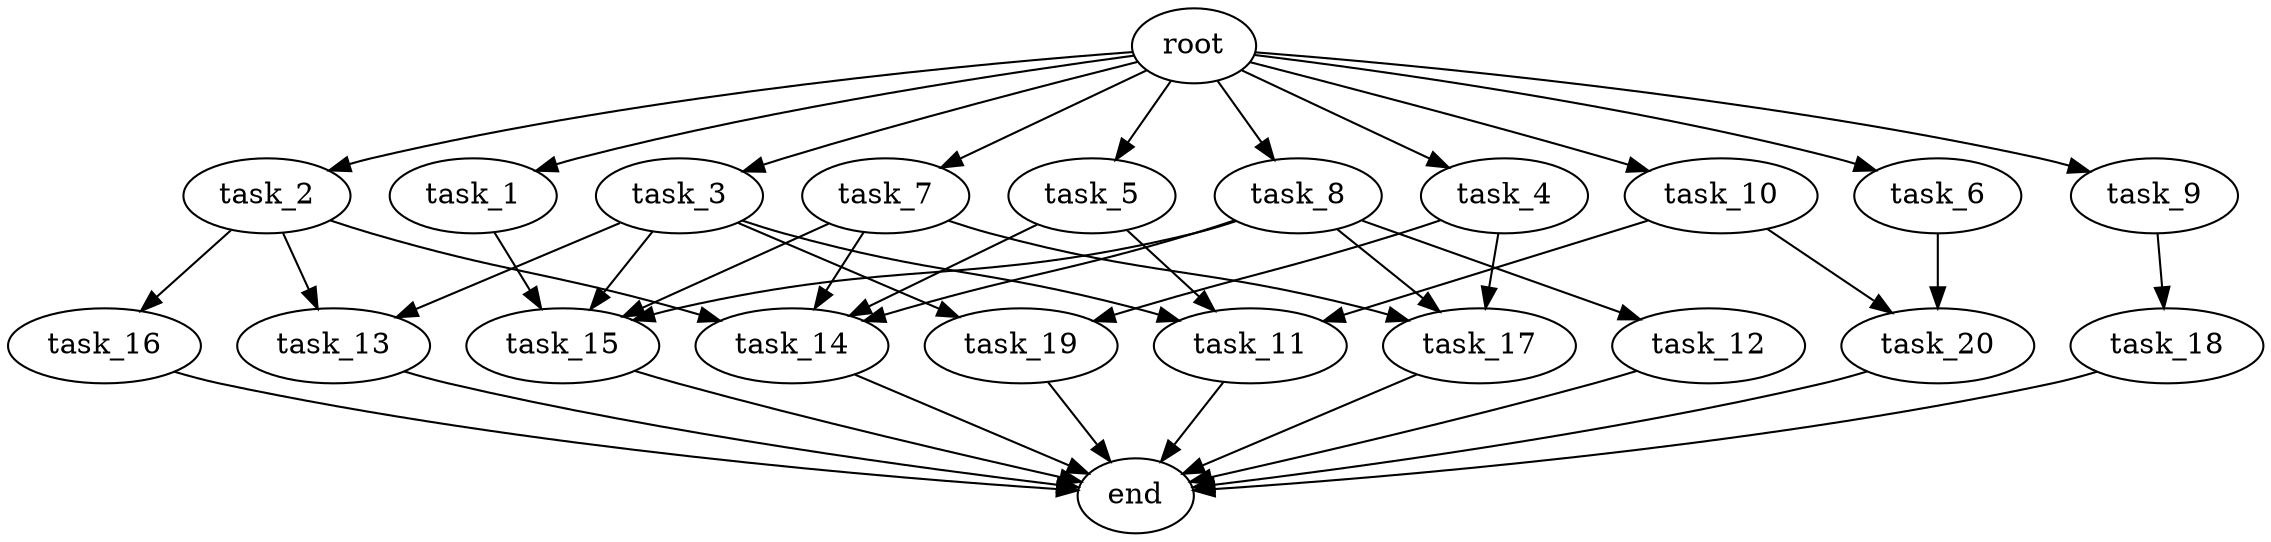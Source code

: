 digraph G {
  root [size="0.000000e+00"];
  task_1 [size="6.596828e+09"];
  task_2 [size="2.645942e+09"];
  task_3 [size="7.242144e+09"];
  task_4 [size="3.427370e+09"];
  task_5 [size="4.535248e+09"];
  task_6 [size="5.906369e+09"];
  task_7 [size="2.298908e+09"];
  task_8 [size="3.855233e+09"];
  task_9 [size="1.086593e+09"];
  task_10 [size="2.024283e+09"];
  task_11 [size="8.596057e+09"];
  task_12 [size="5.044091e+09"];
  task_13 [size="4.198530e+09"];
  task_14 [size="1.496462e+09"];
  task_15 [size="9.638895e+08"];
  task_16 [size="4.759216e+09"];
  task_17 [size="6.147867e+09"];
  task_18 [size="3.913266e+08"];
  task_19 [size="7.838898e+09"];
  task_20 [size="5.033789e+09"];
  end [size="0.000000e+00"];

  root -> task_1 [size="1.000000e-12"];
  root -> task_2 [size="1.000000e-12"];
  root -> task_3 [size="1.000000e-12"];
  root -> task_4 [size="1.000000e-12"];
  root -> task_5 [size="1.000000e-12"];
  root -> task_6 [size="1.000000e-12"];
  root -> task_7 [size="1.000000e-12"];
  root -> task_8 [size="1.000000e-12"];
  root -> task_9 [size="1.000000e-12"];
  root -> task_10 [size="1.000000e-12"];
  task_1 -> task_15 [size="2.409724e+07"];
  task_2 -> task_13 [size="2.099265e+08"];
  task_2 -> task_14 [size="3.741156e+07"];
  task_2 -> task_16 [size="4.759216e+08"];
  task_3 -> task_11 [size="2.865352e+08"];
  task_3 -> task_13 [size="2.099265e+08"];
  task_3 -> task_15 [size="2.409724e+07"];
  task_3 -> task_19 [size="3.919449e+08"];
  task_4 -> task_17 [size="2.049289e+08"];
  task_4 -> task_19 [size="3.919449e+08"];
  task_5 -> task_11 [size="2.865352e+08"];
  task_5 -> task_14 [size="3.741156e+07"];
  task_6 -> task_20 [size="2.516894e+08"];
  task_7 -> task_14 [size="3.741156e+07"];
  task_7 -> task_15 [size="2.409724e+07"];
  task_7 -> task_17 [size="2.049289e+08"];
  task_8 -> task_12 [size="5.044091e+08"];
  task_8 -> task_14 [size="3.741156e+07"];
  task_8 -> task_15 [size="2.409724e+07"];
  task_8 -> task_17 [size="2.049289e+08"];
  task_9 -> task_18 [size="3.913266e+07"];
  task_10 -> task_11 [size="2.865352e+08"];
  task_10 -> task_20 [size="2.516894e+08"];
  task_11 -> end [size="1.000000e-12"];
  task_12 -> end [size="1.000000e-12"];
  task_13 -> end [size="1.000000e-12"];
  task_14 -> end [size="1.000000e-12"];
  task_15 -> end [size="1.000000e-12"];
  task_16 -> end [size="1.000000e-12"];
  task_17 -> end [size="1.000000e-12"];
  task_18 -> end [size="1.000000e-12"];
  task_19 -> end [size="1.000000e-12"];
  task_20 -> end [size="1.000000e-12"];
}
